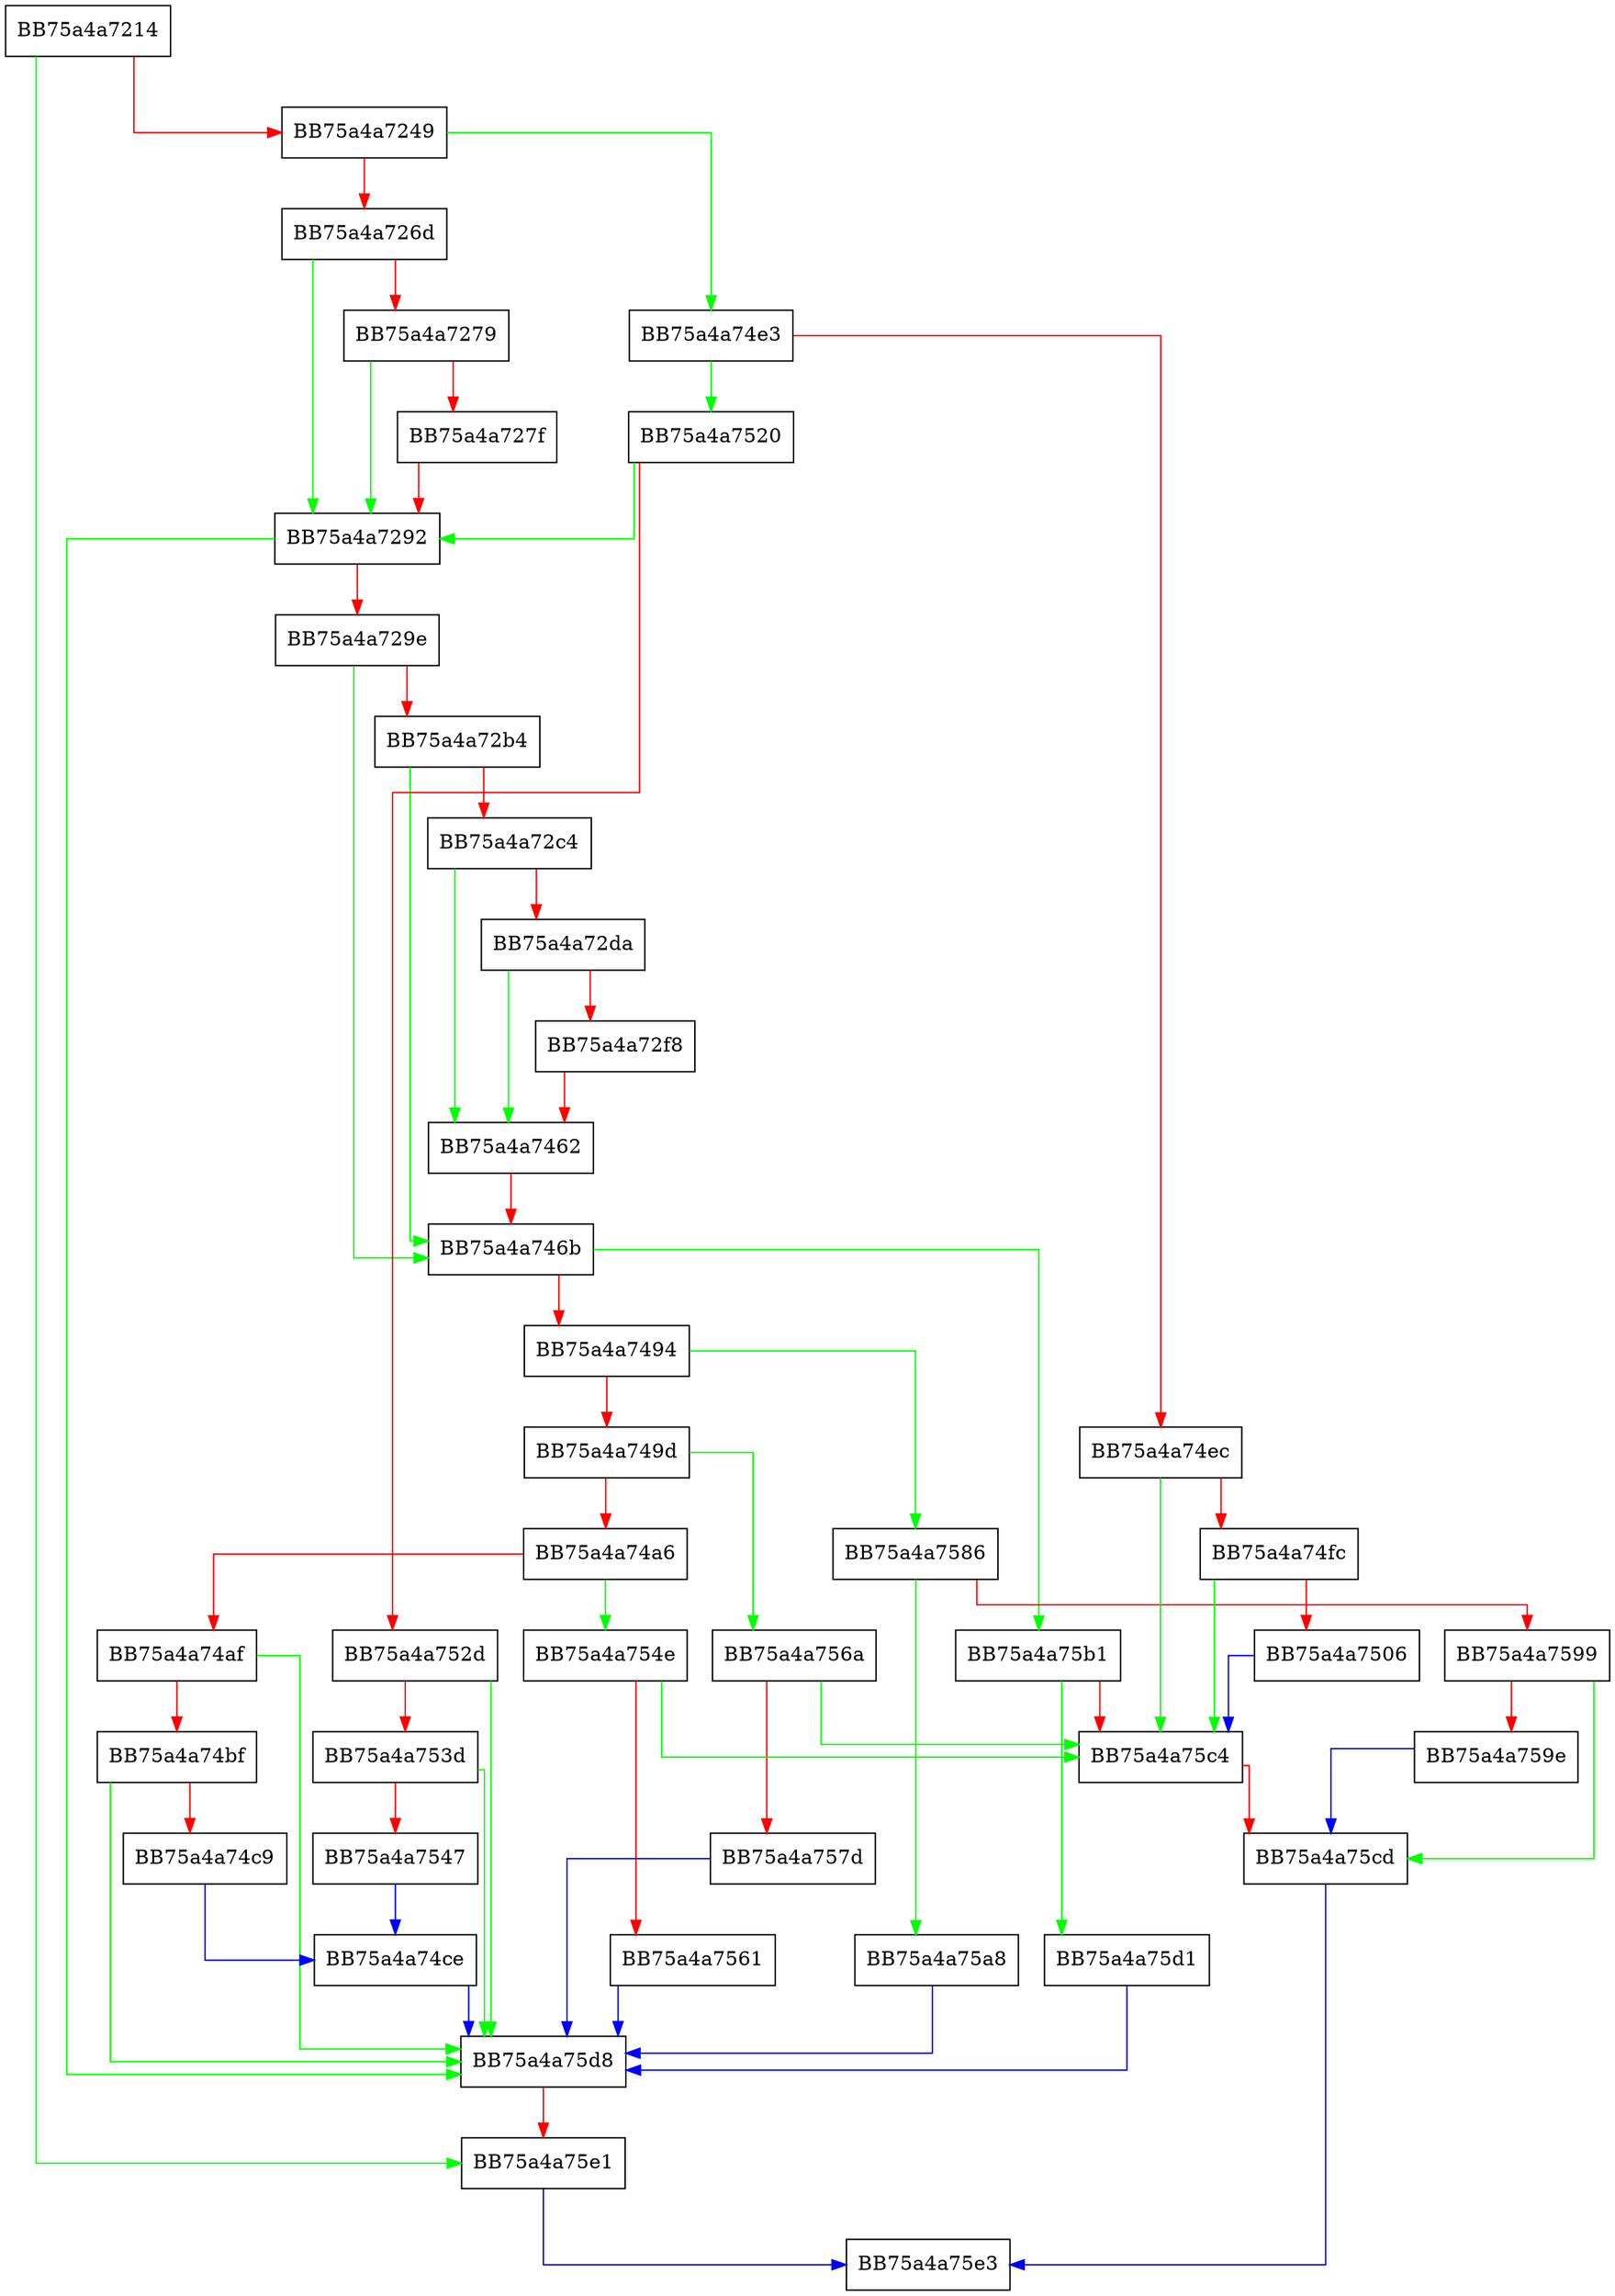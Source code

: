 digraph IsExpensiveOperationAllowed {
  node [shape="box"];
  graph [splines=ortho];
  BB75a4a7214 -> BB75a4a75e1 [color="green"];
  BB75a4a7214 -> BB75a4a7249 [color="red"];
  BB75a4a7249 -> BB75a4a74e3 [color="green"];
  BB75a4a7249 -> BB75a4a726d [color="red"];
  BB75a4a726d -> BB75a4a7292 [color="green"];
  BB75a4a726d -> BB75a4a7279 [color="red"];
  BB75a4a7279 -> BB75a4a7292 [color="green"];
  BB75a4a7279 -> BB75a4a727f [color="red"];
  BB75a4a727f -> BB75a4a7292 [color="red"];
  BB75a4a7292 -> BB75a4a75d8 [color="green"];
  BB75a4a7292 -> BB75a4a729e [color="red"];
  BB75a4a729e -> BB75a4a746b [color="green"];
  BB75a4a729e -> BB75a4a72b4 [color="red"];
  BB75a4a72b4 -> BB75a4a746b [color="green"];
  BB75a4a72b4 -> BB75a4a72c4 [color="red"];
  BB75a4a72c4 -> BB75a4a7462 [color="green"];
  BB75a4a72c4 -> BB75a4a72da [color="red"];
  BB75a4a72da -> BB75a4a7462 [color="green"];
  BB75a4a72da -> BB75a4a72f8 [color="red"];
  BB75a4a72f8 -> BB75a4a7462 [color="red"];
  BB75a4a7462 -> BB75a4a746b [color="red"];
  BB75a4a746b -> BB75a4a75b1 [color="green"];
  BB75a4a746b -> BB75a4a7494 [color="red"];
  BB75a4a7494 -> BB75a4a7586 [color="green"];
  BB75a4a7494 -> BB75a4a749d [color="red"];
  BB75a4a749d -> BB75a4a756a [color="green"];
  BB75a4a749d -> BB75a4a74a6 [color="red"];
  BB75a4a74a6 -> BB75a4a754e [color="green"];
  BB75a4a74a6 -> BB75a4a74af [color="red"];
  BB75a4a74af -> BB75a4a75d8 [color="green"];
  BB75a4a74af -> BB75a4a74bf [color="red"];
  BB75a4a74bf -> BB75a4a75d8 [color="green"];
  BB75a4a74bf -> BB75a4a74c9 [color="red"];
  BB75a4a74c9 -> BB75a4a74ce [color="blue"];
  BB75a4a74ce -> BB75a4a75d8 [color="blue"];
  BB75a4a74e3 -> BB75a4a7520 [color="green"];
  BB75a4a74e3 -> BB75a4a74ec [color="red"];
  BB75a4a74ec -> BB75a4a75c4 [color="green"];
  BB75a4a74ec -> BB75a4a74fc [color="red"];
  BB75a4a74fc -> BB75a4a75c4 [color="green"];
  BB75a4a74fc -> BB75a4a7506 [color="red"];
  BB75a4a7506 -> BB75a4a75c4 [color="blue"];
  BB75a4a7520 -> BB75a4a7292 [color="green"];
  BB75a4a7520 -> BB75a4a752d [color="red"];
  BB75a4a752d -> BB75a4a75d8 [color="green"];
  BB75a4a752d -> BB75a4a753d [color="red"];
  BB75a4a753d -> BB75a4a75d8 [color="green"];
  BB75a4a753d -> BB75a4a7547 [color="red"];
  BB75a4a7547 -> BB75a4a74ce [color="blue"];
  BB75a4a754e -> BB75a4a75c4 [color="green"];
  BB75a4a754e -> BB75a4a7561 [color="red"];
  BB75a4a7561 -> BB75a4a75d8 [color="blue"];
  BB75a4a756a -> BB75a4a75c4 [color="green"];
  BB75a4a756a -> BB75a4a757d [color="red"];
  BB75a4a757d -> BB75a4a75d8 [color="blue"];
  BB75a4a7586 -> BB75a4a75a8 [color="green"];
  BB75a4a7586 -> BB75a4a7599 [color="red"];
  BB75a4a7599 -> BB75a4a75cd [color="green"];
  BB75a4a7599 -> BB75a4a759e [color="red"];
  BB75a4a759e -> BB75a4a75cd [color="blue"];
  BB75a4a75a8 -> BB75a4a75d8 [color="blue"];
  BB75a4a75b1 -> BB75a4a75d1 [color="green"];
  BB75a4a75b1 -> BB75a4a75c4 [color="red"];
  BB75a4a75c4 -> BB75a4a75cd [color="red"];
  BB75a4a75cd -> BB75a4a75e3 [color="blue"];
  BB75a4a75d1 -> BB75a4a75d8 [color="blue"];
  BB75a4a75d8 -> BB75a4a75e1 [color="red"];
  BB75a4a75e1 -> BB75a4a75e3 [color="blue"];
}